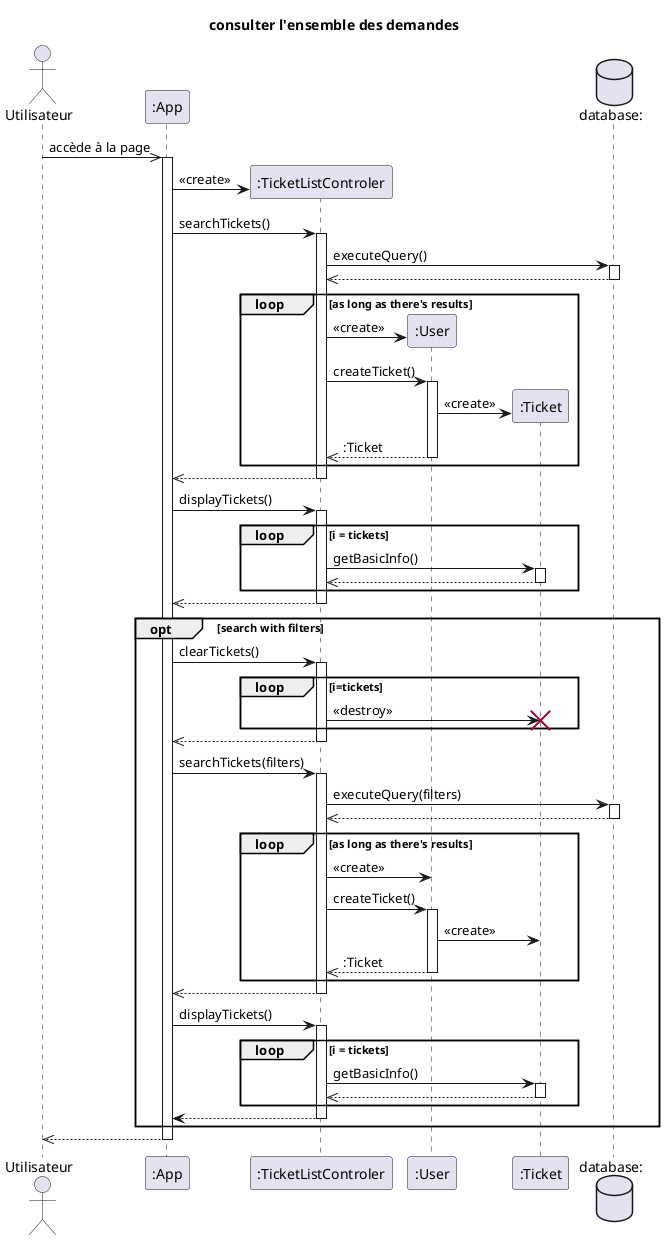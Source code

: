 @startuml consulter l'ensemble des demandes
title consulter l'ensemble des demandes

actor client as "Utilisateur" order 1 
participant app as ":App" order 2 
database bdd as "database:"  order 6

client ->> app :accède à la page 
activate app
create tlc as ":TicketListControler" order 3
app -> tlc : <<create>>

app -> tlc : searchTickets() 
activate tlc
tlc -> bdd : executeQuery()
activate bdd
tlc <<-- bdd
deactivate bdd

loop as long as there's results
    create user as ":User" order 4
    tlc -> user : <<create>>
    tlc -> user : createTicket()
    activate user
    create ticket as ":Ticket" order 5
    user -> ticket : <<create>>
    tlc <<-- user : :Ticket
    deactivate user
end
app <<-- tlc
deactivate tlc

app -> tlc : displayTickets()
activate tlc

loop i = tickets
tlc -> ticket : getBasicInfo()
activate ticket
tlc <<-- ticket: 
deactivate ticket
end


app <<-- tlc
deactivate tlc

opt search with filters
    app -> tlc: clearTickets()
    activate tlc
    loop i=tickets
        tlc -> ticket: <<destroy>>
        destroy ticket
    end
    app <<-- tlc
    deactivate tlc

    app -> tlc : searchTickets(filters) 
    activate tlc
    tlc -> bdd : executeQuery(filters)
    activate bdd
    tlc <<-- bdd
    deactivate bdd

    loop as long as there's results
        create user as ":User" order 4
        tlc -> user : <<create>>
        tlc -> user : createTicket()
        activate user
        create ticket as ":Ticket" order 5
        user -> ticket : <<create>>
        tlc <<-- user : :Ticket
        deactivate user
    end
    app <<-- tlc
    deactivate tlc

    app -> tlc : displayTickets()
    activate tlc
    loop i = tickets
        tlc -> ticket : getBasicInfo()
        activate ticket
        tlc <<-- ticket: 
        deactivate ticket
    end
    
    app <-- tlc
    deactivate tlc
end
client <<-- app
deactivate app

@enduml